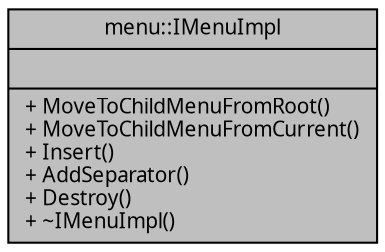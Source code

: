 digraph "menu::IMenuImpl"
{
 // INTERACTIVE_SVG=YES
  edge [fontname="Verdana",fontsize="10",labelfontname="Verdana",labelfontsize="10"];
  node [fontname="Verdana",fontsize="10",shape=record];
  Node1 [label="{menu::IMenuImpl\n||+ MoveToChildMenuFromRoot()\l+ MoveToChildMenuFromCurrent()\l+ Insert()\l+ AddSeparator()\l+ Destroy()\l+ ~IMenuImpl()\l}",height=0.2,width=0.4,color="black", fillcolor="grey75", style="filled", fontcolor="black"];
}
